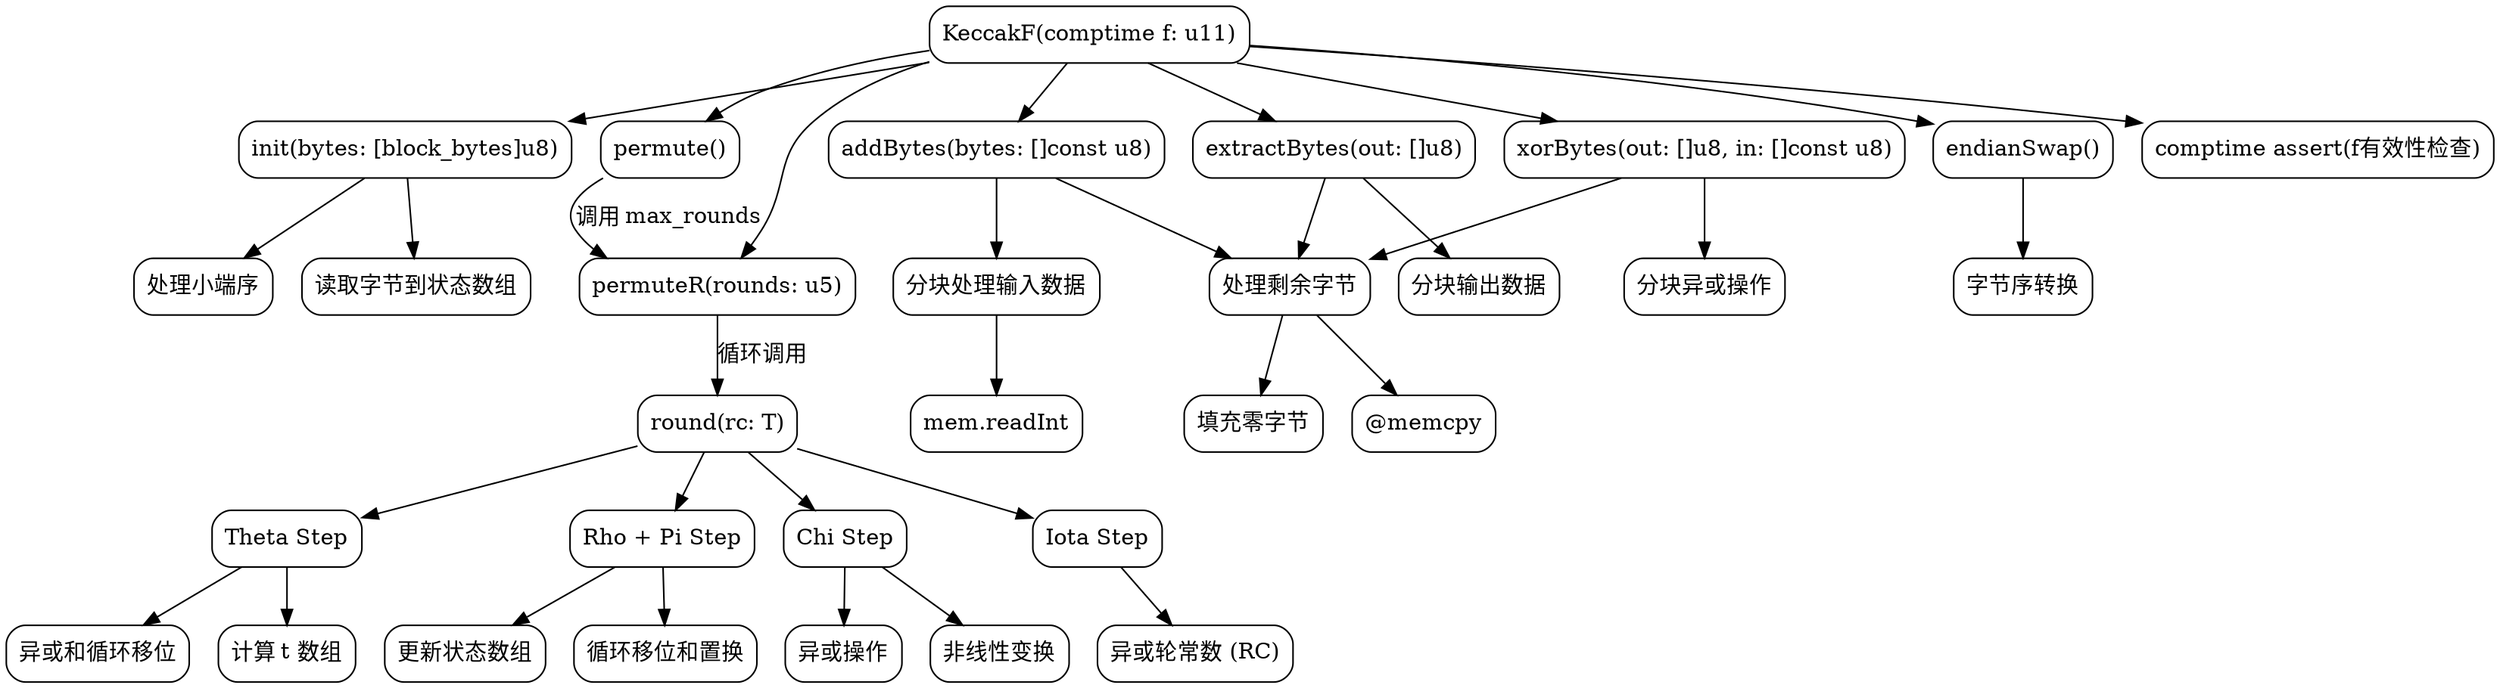 
digraph KeccakF_Flowchart {
    rankdir=TB;
    node [shape=rectangle, style="rounded"];

    // 顶层函数和结构
    KeccakF [label="KeccakF(comptime f: u11)"];
    Init [label="init(bytes: [block_bytes]u8)"];
    Permute [label="permute()"];
    PermuteR [label="permuteR(rounds: u5)"];
    Round [label="round(rc: T)"];
    Theta [label="Theta Step"];
    RhoPi [label="Rho + Pi Step"];
    Chi [label="Chi Step"];
    Iota [label="Iota Step"];
    AddBytes [label="addBytes(bytes: []const u8)"];
    ExtractBytes [label="extractBytes(out: []u8)"];
    XORBytes [label="xorBytes(out: []u8, in: []const u8)"];
    EndianSwap [label="endianSwap()"];

    // 结构关系
    KeccakF -> Init;
    KeccakF -> Permute;
    KeccakF -> PermuteR;
    KeccakF -> AddBytes;
    KeccakF -> ExtractBytes;
    KeccakF -> XORBytes;
    KeccakF -> EndianSwap;

    // Permute流程
    Permute -> PermuteR [label="调用 max_rounds"];
    PermuteR -> Round [label="循环调用"];
    Round -> Theta;
    Round -> RhoPi;
    Round -> Chi;
    Round -> Iota;

    // Theta步骤细节
    Theta -> "计算 t 数组";
    Theta -> "异或和循环移位";

    // RhoPi步骤细节
    RhoPi -> "循环移位和置换";
    RhoPi -> "更新状态数组";

    // Chi步骤细节
    Chi -> "非线性变换";
    Chi -> "异或操作";

    // Iota步骤细节
    Iota -> "异或轮常数 (RC)";

    // 辅助方法
    AddBytes -> "分块处理输入数据";
    AddBytes -> "处理剩余字节";
    ExtractBytes -> "分块输出数据";
    ExtractBytes -> "处理剩余字节";
    XORBytes -> "分块异或操作";
    XORBytes -> "处理剩余字节";
    EndianSwap -> "字节序转换";

    // 初始化和断言
    KeccakF -> "comptime assert(f有效性检查)";
    Init -> "读取字节到状态数组";
    Init -> "处理小端序";

    // 数据依赖
    "处理剩余字节" -> "填充零字节";
    "分块处理输入数据" -> "mem.readInt";
    "处理剩余字节" -> "@memcpy";
}
